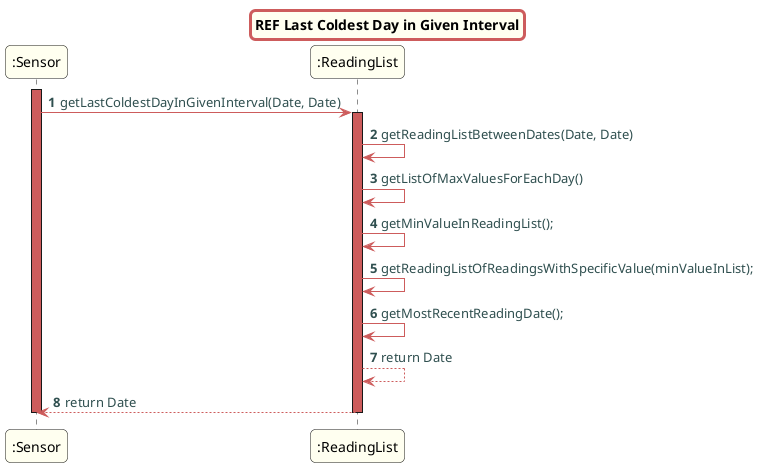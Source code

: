 @startuml
skinparam titleBorderRoundCorner 10
skinparam titleBorderThickness 3
skinparam titleBorderColor indianred
skinparam titleBackgroundColor ivory
skinparam FontName quicksand

skinparam actor {
  BorderColor indianred
  }

skinparam sequence {
  LifeLineBackgroundColor indianred
  ParticipantBackgroundColor ivory
}

skinparam roundcorner 10

skinparam component {
  arrowThickness 1
  ArrowFontName Verdana
  ArrowColor indianred
  ArrowFontColor darkslategrey
}

title REF Last Coldest Day in Given Interval
autonumber
activate ":Sensor"
":Sensor"->":ReadingList":getLastColdestDayInGivenInterval(Date, Date)
activate ":ReadingList"
":ReadingList"->":ReadingList":getReadingListBetweenDates(Date, Date)
":ReadingList"->":ReadingList":getListOfMaxValuesForEachDay()
":ReadingList"->":ReadingList":getMinValueInReadingList();
":ReadingList"->":ReadingList": getReadingListOfReadingsWithSpecificValue(minValueInList);
":ReadingList"->":ReadingList": getMostRecentReadingDate();
":ReadingList"-->":ReadingList": return Date
":ReadingList"-->":Sensor": return Date
deactivate ":ReadingList"
deactivate ":Sensor"
@enduml